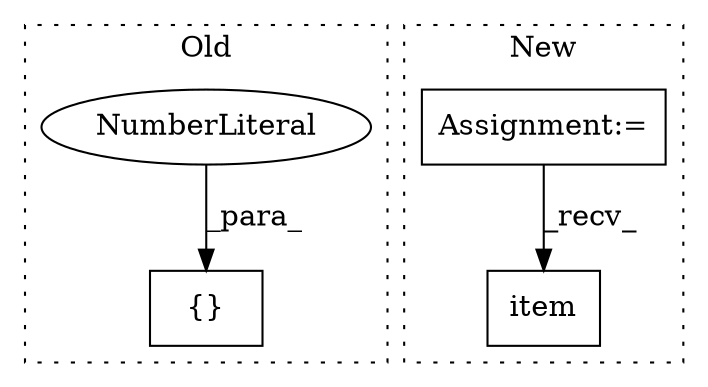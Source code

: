 digraph G {
subgraph cluster0 {
1 [label="{}" a="4" s="4684,4688" l="1,1" shape="box"];
4 [label="NumberLiteral" a="34" s="4685" l="3" shape="ellipse"];
label = "Old";
style="dotted";
}
subgraph cluster1 {
2 [label="item" a="32" s="5329" l="6" shape="box"];
3 [label="Assignment:=" a="7" s="4593" l="1" shape="box"];
label = "New";
style="dotted";
}
3 -> 2 [label="_recv_"];
4 -> 1 [label="_para_"];
}